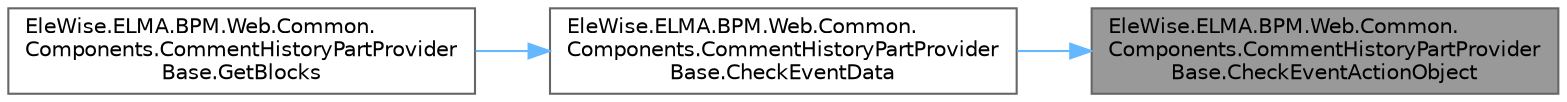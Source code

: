 digraph "EleWise.ELMA.BPM.Web.Common.Components.CommentHistoryPartProviderBase.CheckEventActionObject"
{
 // LATEX_PDF_SIZE
  bgcolor="transparent";
  edge [fontname=Helvetica,fontsize=10,labelfontname=Helvetica,labelfontsize=10];
  node [fontname=Helvetica,fontsize=10,shape=box,height=0.2,width=0.4];
  rankdir="RL";
  Node1 [id="Node000001",label="EleWise.ELMA.BPM.Web.Common.\lComponents.CommentHistoryPartProvider\lBase.CheckEventActionObject",height=0.2,width=0.4,color="gray40", fillcolor="grey60", style="filled", fontcolor="black",tooltip="Необходимо проверить в наследнике сформированную модель данных истории для отображения...."];
  Node1 -> Node2 [id="edge1_Node000001_Node000002",dir="back",color="steelblue1",style="solid",tooltip=" "];
  Node2 [id="Node000002",label="EleWise.ELMA.BPM.Web.Common.\lComponents.CommentHistoryPartProvider\lBase.CheckEventData",height=0.2,width=0.4,color="grey40", fillcolor="white", style="filled",URL="$class_ele_wise_1_1_e_l_m_a_1_1_b_p_m_1_1_web_1_1_common_1_1_components_1_1_comment_history_part_provider_base.html#a4daf79feec54664b48be5647fde0b611",tooltip="Проверить данные модели представления на соответствие типу"];
  Node2 -> Node3 [id="edge2_Node000002_Node000003",dir="back",color="steelblue1",style="solid",tooltip=" "];
  Node3 [id="Node000003",label="EleWise.ELMA.BPM.Web.Common.\lComponents.CommentHistoryPartProvider\lBase.GetBlocks",height=0.2,width=0.4,color="grey40", fillcolor="white", style="filled",URL="$class_ele_wise_1_1_e_l_m_a_1_1_b_p_m_1_1_web_1_1_common_1_1_components_1_1_comment_history_part_provider_base.html#a439472e1ec1c1b3ca7c24a72e5b4c8ad",tooltip="Получить набор блоков для модели истории"];
}
